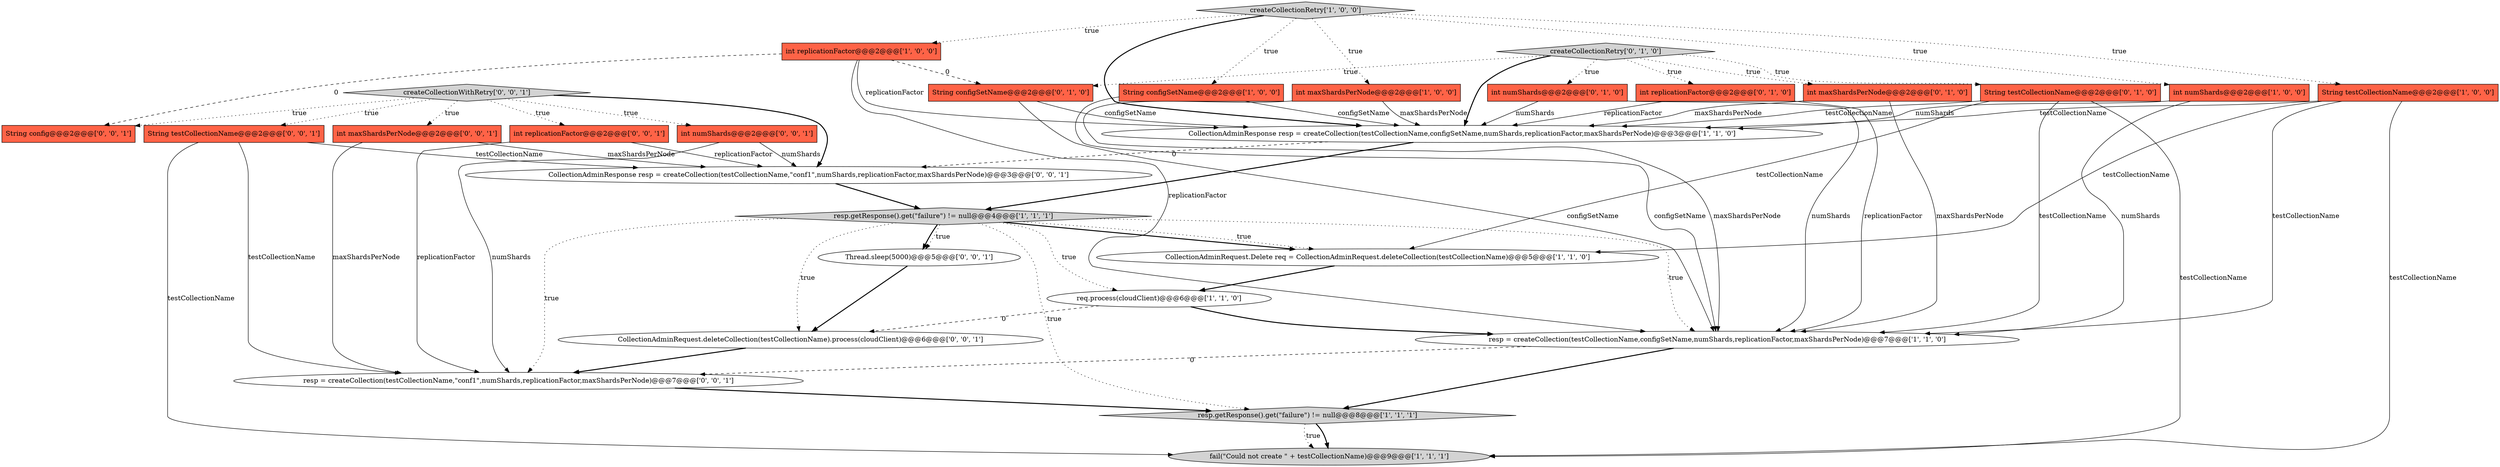 digraph {
24 [style = filled, label = "CollectionAdminRequest.deleteCollection(testCollectionName).process(cloudClient)@@@6@@@['0', '0', '1']", fillcolor = white, shape = ellipse image = "AAA0AAABBB3BBB"];
14 [style = filled, label = "createCollectionRetry['0', '1', '0']", fillcolor = lightgray, shape = diamond image = "AAA0AAABBB2BBB"];
4 [style = filled, label = "CollectionAdminRequest.Delete req = CollectionAdminRequest.deleteCollection(testCollectionName)@@@5@@@['1', '1', '0']", fillcolor = white, shape = ellipse image = "AAA0AAABBB1BBB"];
11 [style = filled, label = "resp.getResponse().get(\"failure\") != null@@@8@@@['1', '1', '1']", fillcolor = lightgray, shape = diamond image = "AAA0AAABBB1BBB"];
28 [style = filled, label = "String config@@@2@@@['0', '0', '1']", fillcolor = tomato, shape = box image = "AAA0AAABBB3BBB"];
19 [style = filled, label = "resp = createCollection(testCollectionName,\"conf1\",numShards,replicationFactor,maxShardsPerNode)@@@7@@@['0', '0', '1']", fillcolor = white, shape = ellipse image = "AAA0AAABBB3BBB"];
23 [style = filled, label = "createCollectionWithRetry['0', '0', '1']", fillcolor = lightgray, shape = diamond image = "AAA0AAABBB3BBB"];
13 [style = filled, label = "int numShards@@@2@@@['0', '1', '0']", fillcolor = tomato, shape = box image = "AAA0AAABBB2BBB"];
9 [style = filled, label = "int numShards@@@2@@@['1', '0', '0']", fillcolor = tomato, shape = box image = "AAA0AAABBB1BBB"];
5 [style = filled, label = "String configSetName@@@2@@@['1', '0', '0']", fillcolor = tomato, shape = box image = "AAA0AAABBB1BBB"];
10 [style = filled, label = "int replicationFactor@@@2@@@['1', '0', '0']", fillcolor = tomato, shape = box image = "AAA1AAABBB1BBB"];
17 [style = filled, label = "String testCollectionName@@@2@@@['0', '1', '0']", fillcolor = tomato, shape = box image = "AAA0AAABBB2BBB"];
21 [style = filled, label = "CollectionAdminResponse resp = createCollection(testCollectionName,\"conf1\",numShards,replicationFactor,maxShardsPerNode)@@@3@@@['0', '0', '1']", fillcolor = white, shape = ellipse image = "AAA0AAABBB3BBB"];
20 [style = filled, label = "int maxShardsPerNode@@@2@@@['0', '0', '1']", fillcolor = tomato, shape = box image = "AAA0AAABBB3BBB"];
8 [style = filled, label = "int maxShardsPerNode@@@2@@@['1', '0', '0']", fillcolor = tomato, shape = box image = "AAA0AAABBB1BBB"];
12 [style = filled, label = "CollectionAdminResponse resp = createCollection(testCollectionName,configSetName,numShards,replicationFactor,maxShardsPerNode)@@@3@@@['1', '1', '0']", fillcolor = white, shape = ellipse image = "AAA0AAABBB1BBB"];
18 [style = filled, label = "String configSetName@@@2@@@['0', '1', '0']", fillcolor = tomato, shape = box image = "AAA1AAABBB2BBB"];
7 [style = filled, label = "resp = createCollection(testCollectionName,configSetName,numShards,replicationFactor,maxShardsPerNode)@@@7@@@['1', '1', '0']", fillcolor = white, shape = ellipse image = "AAA0AAABBB1BBB"];
25 [style = filled, label = "int replicationFactor@@@2@@@['0', '0', '1']", fillcolor = tomato, shape = box image = "AAA0AAABBB3BBB"];
26 [style = filled, label = "String testCollectionName@@@2@@@['0', '0', '1']", fillcolor = tomato, shape = box image = "AAA0AAABBB3BBB"];
27 [style = filled, label = "int numShards@@@2@@@['0', '0', '1']", fillcolor = tomato, shape = box image = "AAA0AAABBB3BBB"];
1 [style = filled, label = "req.process(cloudClient)@@@6@@@['1', '1', '0']", fillcolor = white, shape = ellipse image = "AAA0AAABBB1BBB"];
6 [style = filled, label = "resp.getResponse().get(\"failure\") != null@@@4@@@['1', '1', '1']", fillcolor = lightgray, shape = diamond image = "AAA0AAABBB1BBB"];
2 [style = filled, label = "fail(\"Could not create \" + testCollectionName)@@@9@@@['1', '1', '1']", fillcolor = lightgray, shape = ellipse image = "AAA0AAABBB1BBB"];
22 [style = filled, label = "Thread.sleep(5000)@@@5@@@['0', '0', '1']", fillcolor = white, shape = ellipse image = "AAA0AAABBB3BBB"];
3 [style = filled, label = "createCollectionRetry['1', '0', '0']", fillcolor = lightgray, shape = diamond image = "AAA0AAABBB1BBB"];
15 [style = filled, label = "int replicationFactor@@@2@@@['0', '1', '0']", fillcolor = tomato, shape = box image = "AAA0AAABBB2BBB"];
0 [style = filled, label = "String testCollectionName@@@2@@@['1', '0', '0']", fillcolor = tomato, shape = box image = "AAA0AAABBB1BBB"];
16 [style = filled, label = "int maxShardsPerNode@@@2@@@['0', '1', '0']", fillcolor = tomato, shape = box image = "AAA0AAABBB2BBB"];
20->21 [style = solid, label="maxShardsPerNode"];
8->12 [style = solid, label="maxShardsPerNode"];
6->24 [style = dotted, label="true"];
15->12 [style = solid, label="replicationFactor"];
7->11 [style = bold, label=""];
24->19 [style = bold, label=""];
21->6 [style = bold, label=""];
6->22 [style = bold, label=""];
10->12 [style = solid, label="replicationFactor"];
23->28 [style = dotted, label="true"];
27->19 [style = solid, label="numShards"];
3->10 [style = dotted, label="true"];
25->19 [style = solid, label="replicationFactor"];
6->1 [style = dotted, label="true"];
27->21 [style = solid, label="numShards"];
10->28 [style = dashed, label="0"];
15->7 [style = solid, label="replicationFactor"];
19->11 [style = bold, label=""];
17->7 [style = solid, label="testCollectionName"];
26->19 [style = solid, label="testCollectionName"];
5->12 [style = solid, label="configSetName"];
3->12 [style = bold, label=""];
3->9 [style = dotted, label="true"];
6->22 [style = dotted, label="true"];
26->21 [style = solid, label="testCollectionName"];
12->6 [style = bold, label=""];
1->7 [style = bold, label=""];
6->19 [style = dotted, label="true"];
11->2 [style = bold, label=""];
14->13 [style = dotted, label="true"];
5->7 [style = solid, label="configSetName"];
12->21 [style = dashed, label="0"];
18->12 [style = solid, label="configSetName"];
10->18 [style = dashed, label="0"];
14->16 [style = dotted, label="true"];
17->4 [style = solid, label="testCollectionName"];
14->17 [style = dotted, label="true"];
0->4 [style = solid, label="testCollectionName"];
6->4 [style = bold, label=""];
14->15 [style = dotted, label="true"];
13->12 [style = solid, label="numShards"];
9->7 [style = solid, label="numShards"];
0->7 [style = solid, label="testCollectionName"];
9->12 [style = solid, label="numShards"];
17->12 [style = solid, label="testCollectionName"];
11->2 [style = dotted, label="true"];
3->5 [style = dotted, label="true"];
0->12 [style = solid, label="testCollectionName"];
23->21 [style = bold, label=""];
6->4 [style = dotted, label="true"];
16->12 [style = solid, label="maxShardsPerNode"];
7->19 [style = dashed, label="0"];
1->24 [style = dashed, label="0"];
14->12 [style = bold, label=""];
23->20 [style = dotted, label="true"];
23->27 [style = dotted, label="true"];
3->0 [style = dotted, label="true"];
20->19 [style = solid, label="maxShardsPerNode"];
6->7 [style = dotted, label="true"];
26->2 [style = solid, label="testCollectionName"];
0->2 [style = solid, label="testCollectionName"];
4->1 [style = bold, label=""];
16->7 [style = solid, label="maxShardsPerNode"];
22->24 [style = bold, label=""];
6->11 [style = dotted, label="true"];
25->21 [style = solid, label="replicationFactor"];
3->8 [style = dotted, label="true"];
10->7 [style = solid, label="replicationFactor"];
18->7 [style = solid, label="configSetName"];
8->7 [style = solid, label="maxShardsPerNode"];
14->18 [style = dotted, label="true"];
23->26 [style = dotted, label="true"];
23->25 [style = dotted, label="true"];
13->7 [style = solid, label="numShards"];
17->2 [style = solid, label="testCollectionName"];
}
